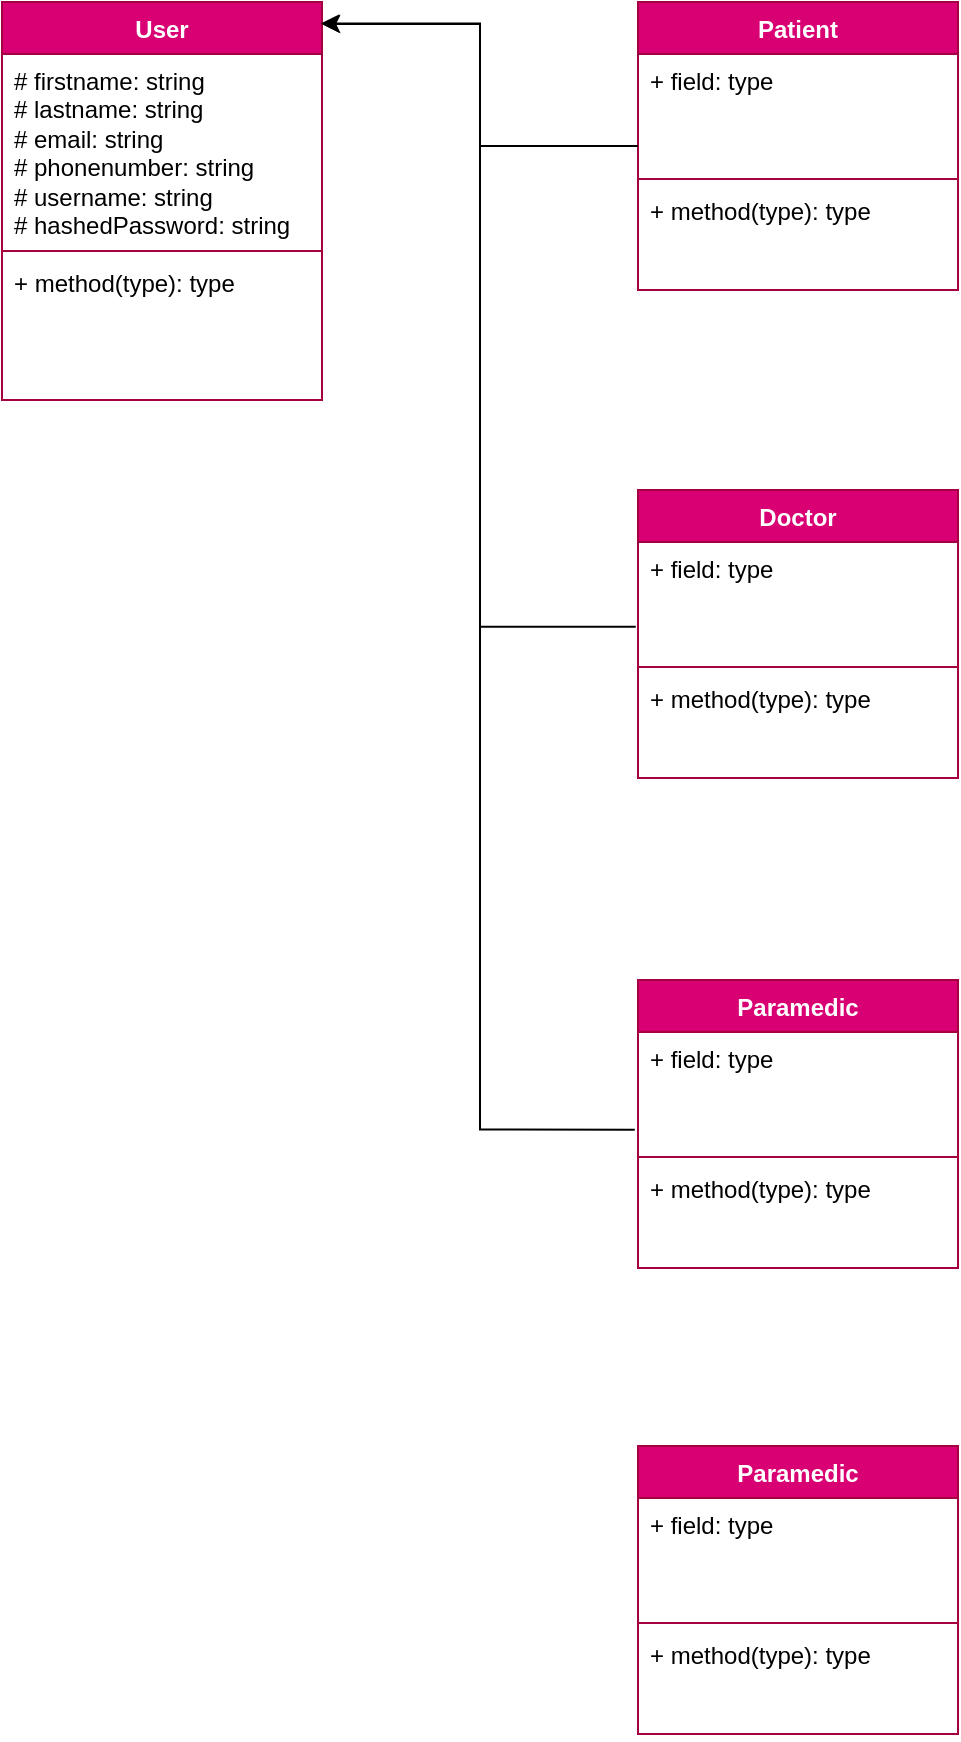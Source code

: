 <mxfile version="22.1.11" type="github">
  <diagram name="Page-1" id="OMOO0wik2GhvrRnTk124">
    <mxGraphModel dx="840" dy="777" grid="0" gridSize="10" guides="1" tooltips="1" connect="1" arrows="1" fold="1" page="1" pageScale="1" pageWidth="850" pageHeight="1100" math="0" shadow="0">
      <root>
        <mxCell id="0" />
        <mxCell id="1" parent="0" />
        <mxCell id="DPH3KcnIoQbrQOLIOBWx-18" value="User" style="swimlane;fontStyle=1;align=center;verticalAlign=top;childLayout=stackLayout;horizontal=1;startSize=26;horizontalStack=0;resizeParent=1;resizeParentMax=0;resizeLast=0;collapsible=1;marginBottom=0;whiteSpace=wrap;html=1;fillColor=#d80073;fontColor=#ffffff;strokeColor=#A50040;" vertex="1" parent="1">
          <mxGeometry x="191" y="49" width="160" height="199" as="geometry" />
        </mxCell>
        <mxCell id="DPH3KcnIoQbrQOLIOBWx-19" value="&lt;div&gt;# firstname: string&lt;/div&gt;&lt;div&gt;# lastname: string&lt;/div&gt;&lt;div&gt;# email: string&lt;/div&gt;&lt;div&gt;# phonenumber: string&lt;/div&gt;&lt;div&gt;# username: string&lt;br&gt;&lt;/div&gt;&lt;div&gt;# hashedPassword: string&lt;br&gt;&lt;/div&gt;" style="text;strokeColor=none;fillColor=none;align=left;verticalAlign=top;spacingLeft=4;spacingRight=4;overflow=hidden;rotatable=0;points=[[0,0.5],[1,0.5]];portConstraint=eastwest;whiteSpace=wrap;html=1;" vertex="1" parent="DPH3KcnIoQbrQOLIOBWx-18">
          <mxGeometry y="26" width="160" height="96" as="geometry" />
        </mxCell>
        <mxCell id="DPH3KcnIoQbrQOLIOBWx-20" value="" style="line;strokeWidth=1;fillColor=none;align=left;verticalAlign=middle;spacingTop=-1;spacingLeft=3;spacingRight=3;rotatable=0;labelPosition=right;points=[];portConstraint=eastwest;strokeColor=inherit;" vertex="1" parent="DPH3KcnIoQbrQOLIOBWx-18">
          <mxGeometry y="122" width="160" height="5" as="geometry" />
        </mxCell>
        <mxCell id="DPH3KcnIoQbrQOLIOBWx-21" value="&lt;div&gt;+ method(type): type&lt;/div&gt;&lt;div&gt;&lt;br&gt;&lt;/div&gt;" style="text;strokeColor=none;fillColor=none;align=left;verticalAlign=top;spacingLeft=4;spacingRight=4;overflow=hidden;rotatable=0;points=[[0,0.5],[1,0.5]];portConstraint=eastwest;whiteSpace=wrap;html=1;" vertex="1" parent="DPH3KcnIoQbrQOLIOBWx-18">
          <mxGeometry y="127" width="160" height="72" as="geometry" />
        </mxCell>
        <mxCell id="DPH3KcnIoQbrQOLIOBWx-22" value="Patient" style="swimlane;fontStyle=1;align=center;verticalAlign=top;childLayout=stackLayout;horizontal=1;startSize=26;horizontalStack=0;resizeParent=1;resizeParentMax=0;resizeLast=0;collapsible=1;marginBottom=0;whiteSpace=wrap;html=1;fillColor=#d80073;fontColor=#ffffff;strokeColor=#A50040;" vertex="1" parent="1">
          <mxGeometry x="509" y="49" width="160" height="144" as="geometry" />
        </mxCell>
        <mxCell id="DPH3KcnIoQbrQOLIOBWx-23" value="+ field: type" style="text;strokeColor=none;fillColor=none;align=left;verticalAlign=top;spacingLeft=4;spacingRight=4;overflow=hidden;rotatable=0;points=[[0,0.5],[1,0.5]];portConstraint=eastwest;whiteSpace=wrap;html=1;" vertex="1" parent="DPH3KcnIoQbrQOLIOBWx-22">
          <mxGeometry y="26" width="160" height="60" as="geometry" />
        </mxCell>
        <mxCell id="DPH3KcnIoQbrQOLIOBWx-24" value="" style="line;strokeWidth=1;fillColor=none;align=left;verticalAlign=middle;spacingTop=-1;spacingLeft=3;spacingRight=3;rotatable=0;labelPosition=right;points=[];portConstraint=eastwest;strokeColor=inherit;" vertex="1" parent="DPH3KcnIoQbrQOLIOBWx-22">
          <mxGeometry y="86" width="160" height="5" as="geometry" />
        </mxCell>
        <mxCell id="DPH3KcnIoQbrQOLIOBWx-25" value="&lt;div&gt;+ method(type): type&lt;/div&gt;&lt;div&gt;&lt;br&gt;&lt;/div&gt;" style="text;strokeColor=none;fillColor=none;align=left;verticalAlign=top;spacingLeft=4;spacingRight=4;overflow=hidden;rotatable=0;points=[[0,0.5],[1,0.5]];portConstraint=eastwest;whiteSpace=wrap;html=1;" vertex="1" parent="DPH3KcnIoQbrQOLIOBWx-22">
          <mxGeometry y="91" width="160" height="53" as="geometry" />
        </mxCell>
        <mxCell id="DPH3KcnIoQbrQOLIOBWx-26" style="edgeStyle=orthogonalEdgeStyle;rounded=0;orthogonalLoop=1;jettySize=auto;html=1;entryX=0.997;entryY=0.054;entryDx=0;entryDy=0;entryPerimeter=0;" edge="1" parent="1" source="DPH3KcnIoQbrQOLIOBWx-22" target="DPH3KcnIoQbrQOLIOBWx-18">
          <mxGeometry relative="1" as="geometry" />
        </mxCell>
        <mxCell id="DPH3KcnIoQbrQOLIOBWx-27" value="Doctor" style="swimlane;fontStyle=1;align=center;verticalAlign=top;childLayout=stackLayout;horizontal=1;startSize=26;horizontalStack=0;resizeParent=1;resizeParentMax=0;resizeLast=0;collapsible=1;marginBottom=0;whiteSpace=wrap;html=1;fillColor=#d80073;fontColor=#ffffff;strokeColor=#A50040;" vertex="1" parent="1">
          <mxGeometry x="509" y="293" width="160" height="144" as="geometry" />
        </mxCell>
        <mxCell id="DPH3KcnIoQbrQOLIOBWx-28" value="+ field: type" style="text;strokeColor=none;fillColor=none;align=left;verticalAlign=top;spacingLeft=4;spacingRight=4;overflow=hidden;rotatable=0;points=[[0,0.5],[1,0.5]];portConstraint=eastwest;whiteSpace=wrap;html=1;" vertex="1" parent="DPH3KcnIoQbrQOLIOBWx-27">
          <mxGeometry y="26" width="160" height="60" as="geometry" />
        </mxCell>
        <mxCell id="DPH3KcnIoQbrQOLIOBWx-29" value="" style="line;strokeWidth=1;fillColor=none;align=left;verticalAlign=middle;spacingTop=-1;spacingLeft=3;spacingRight=3;rotatable=0;labelPosition=right;points=[];portConstraint=eastwest;strokeColor=inherit;" vertex="1" parent="DPH3KcnIoQbrQOLIOBWx-27">
          <mxGeometry y="86" width="160" height="5" as="geometry" />
        </mxCell>
        <mxCell id="DPH3KcnIoQbrQOLIOBWx-30" value="&lt;div&gt;+ method(type): type&lt;/div&gt;&lt;div&gt;&lt;br&gt;&lt;/div&gt;" style="text;strokeColor=none;fillColor=none;align=left;verticalAlign=top;spacingLeft=4;spacingRight=4;overflow=hidden;rotatable=0;points=[[0,0.5],[1,0.5]];portConstraint=eastwest;whiteSpace=wrap;html=1;" vertex="1" parent="DPH3KcnIoQbrQOLIOBWx-27">
          <mxGeometry y="91" width="160" height="53" as="geometry" />
        </mxCell>
        <mxCell id="DPH3KcnIoQbrQOLIOBWx-31" value="Paramedic" style="swimlane;fontStyle=1;align=center;verticalAlign=top;childLayout=stackLayout;horizontal=1;startSize=26;horizontalStack=0;resizeParent=1;resizeParentMax=0;resizeLast=0;collapsible=1;marginBottom=0;whiteSpace=wrap;html=1;fillColor=#d80073;fontColor=#ffffff;strokeColor=#A50040;" vertex="1" parent="1">
          <mxGeometry x="509" y="538" width="160" height="144" as="geometry" />
        </mxCell>
        <mxCell id="DPH3KcnIoQbrQOLIOBWx-32" value="+ field: type" style="text;strokeColor=none;fillColor=none;align=left;verticalAlign=top;spacingLeft=4;spacingRight=4;overflow=hidden;rotatable=0;points=[[0,0.5],[1,0.5]];portConstraint=eastwest;whiteSpace=wrap;html=1;" vertex="1" parent="DPH3KcnIoQbrQOLIOBWx-31">
          <mxGeometry y="26" width="160" height="60" as="geometry" />
        </mxCell>
        <mxCell id="DPH3KcnIoQbrQOLIOBWx-33" value="" style="line;strokeWidth=1;fillColor=none;align=left;verticalAlign=middle;spacingTop=-1;spacingLeft=3;spacingRight=3;rotatable=0;labelPosition=right;points=[];portConstraint=eastwest;strokeColor=inherit;" vertex="1" parent="DPH3KcnIoQbrQOLIOBWx-31">
          <mxGeometry y="86" width="160" height="5" as="geometry" />
        </mxCell>
        <mxCell id="DPH3KcnIoQbrQOLIOBWx-34" value="&lt;div&gt;+ method(type): type&lt;/div&gt;&lt;div&gt;&lt;br&gt;&lt;/div&gt;" style="text;strokeColor=none;fillColor=none;align=left;verticalAlign=top;spacingLeft=4;spacingRight=4;overflow=hidden;rotatable=0;points=[[0,0.5],[1,0.5]];portConstraint=eastwest;whiteSpace=wrap;html=1;" vertex="1" parent="DPH3KcnIoQbrQOLIOBWx-31">
          <mxGeometry y="91" width="160" height="53" as="geometry" />
        </mxCell>
        <mxCell id="DPH3KcnIoQbrQOLIOBWx-35" style="edgeStyle=orthogonalEdgeStyle;rounded=0;orthogonalLoop=1;jettySize=auto;html=1;entryX=0.983;entryY=0.072;entryDx=0;entryDy=0;entryPerimeter=0;exitX=-0.007;exitY=0.706;exitDx=0;exitDy=0;exitPerimeter=0;" edge="1" parent="1" source="DPH3KcnIoQbrQOLIOBWx-28">
          <mxGeometry relative="1" as="geometry">
            <mxPoint x="511.72" y="361.69" as="sourcePoint" />
            <mxPoint x="351" y="60.018" as="targetPoint" />
            <Array as="points">
              <mxPoint x="430" y="361" />
              <mxPoint x="430" y="60" />
            </Array>
          </mxGeometry>
        </mxCell>
        <mxCell id="DPH3KcnIoQbrQOLIOBWx-36" style="edgeStyle=orthogonalEdgeStyle;rounded=0;orthogonalLoop=1;jettySize=auto;html=1;entryX=1.01;entryY=0.041;entryDx=0;entryDy=0;entryPerimeter=0;" edge="1" parent="1">
          <mxGeometry relative="1" as="geometry">
            <mxPoint x="507.4" y="612.84" as="sourcePoint" />
            <mxPoint x="351.0" y="59.999" as="targetPoint" />
            <Array as="points">
              <mxPoint x="430" y="613" />
              <mxPoint x="430" y="60" />
            </Array>
          </mxGeometry>
        </mxCell>
        <mxCell id="DPH3KcnIoQbrQOLIOBWx-38" value="Paramedic" style="swimlane;fontStyle=1;align=center;verticalAlign=top;childLayout=stackLayout;horizontal=1;startSize=26;horizontalStack=0;resizeParent=1;resizeParentMax=0;resizeLast=0;collapsible=1;marginBottom=0;whiteSpace=wrap;html=1;fillColor=#d80073;fontColor=#ffffff;strokeColor=#A50040;" vertex="1" parent="1">
          <mxGeometry x="509" y="771" width="160" height="144" as="geometry" />
        </mxCell>
        <mxCell id="DPH3KcnIoQbrQOLIOBWx-39" value="+ field: type" style="text;strokeColor=none;fillColor=none;align=left;verticalAlign=top;spacingLeft=4;spacingRight=4;overflow=hidden;rotatable=0;points=[[0,0.5],[1,0.5]];portConstraint=eastwest;whiteSpace=wrap;html=1;" vertex="1" parent="DPH3KcnIoQbrQOLIOBWx-38">
          <mxGeometry y="26" width="160" height="60" as="geometry" />
        </mxCell>
        <mxCell id="DPH3KcnIoQbrQOLIOBWx-40" value="" style="line;strokeWidth=1;fillColor=none;align=left;verticalAlign=middle;spacingTop=-1;spacingLeft=3;spacingRight=3;rotatable=0;labelPosition=right;points=[];portConstraint=eastwest;strokeColor=inherit;" vertex="1" parent="DPH3KcnIoQbrQOLIOBWx-38">
          <mxGeometry y="86" width="160" height="5" as="geometry" />
        </mxCell>
        <mxCell id="DPH3KcnIoQbrQOLIOBWx-41" value="&lt;div&gt;+ method(type): type&lt;/div&gt;&lt;div&gt;&lt;br&gt;&lt;/div&gt;" style="text;strokeColor=none;fillColor=none;align=left;verticalAlign=top;spacingLeft=4;spacingRight=4;overflow=hidden;rotatable=0;points=[[0,0.5],[1,0.5]];portConstraint=eastwest;whiteSpace=wrap;html=1;" vertex="1" parent="DPH3KcnIoQbrQOLIOBWx-38">
          <mxGeometry y="91" width="160" height="53" as="geometry" />
        </mxCell>
      </root>
    </mxGraphModel>
  </diagram>
</mxfile>
